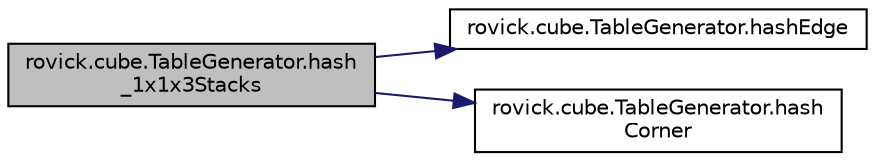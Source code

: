 digraph "rovick.cube.TableGenerator.hash_1x1x3Stacks"
{
  edge [fontname="Helvetica",fontsize="10",labelfontname="Helvetica",labelfontsize="10"];
  node [fontname="Helvetica",fontsize="10",shape=record];
  rankdir="LR";
  Node0 [label="rovick.cube.TableGenerator.hash\l_1x1x3Stacks",height=0.2,width=0.4,color="black", fillcolor="grey75", style="filled", fontcolor="black"];
  Node0 -> Node1 [color="midnightblue",fontsize="10",style="solid",fontname="Helvetica"];
  Node1 [label="rovick.cube.TableGenerator.hashEdge",height=0.2,width=0.4,color="black", fillcolor="white", style="filled",URL="$classrovick_1_1cube_1_1_table_generator_ad911b5dfac8150d1fb7ed6e2aa059b66.html#ad911b5dfac8150d1fb7ed6e2aa059b66"];
  Node0 -> Node2 [color="midnightblue",fontsize="10",style="solid",fontname="Helvetica"];
  Node2 [label="rovick.cube.TableGenerator.hash\lCorner",height=0.2,width=0.4,color="black", fillcolor="white", style="filled",URL="$classrovick_1_1cube_1_1_table_generator_a4554bb29d3c0ab3118ca0f7155de99ef.html#a4554bb29d3c0ab3118ca0f7155de99ef"];
}

